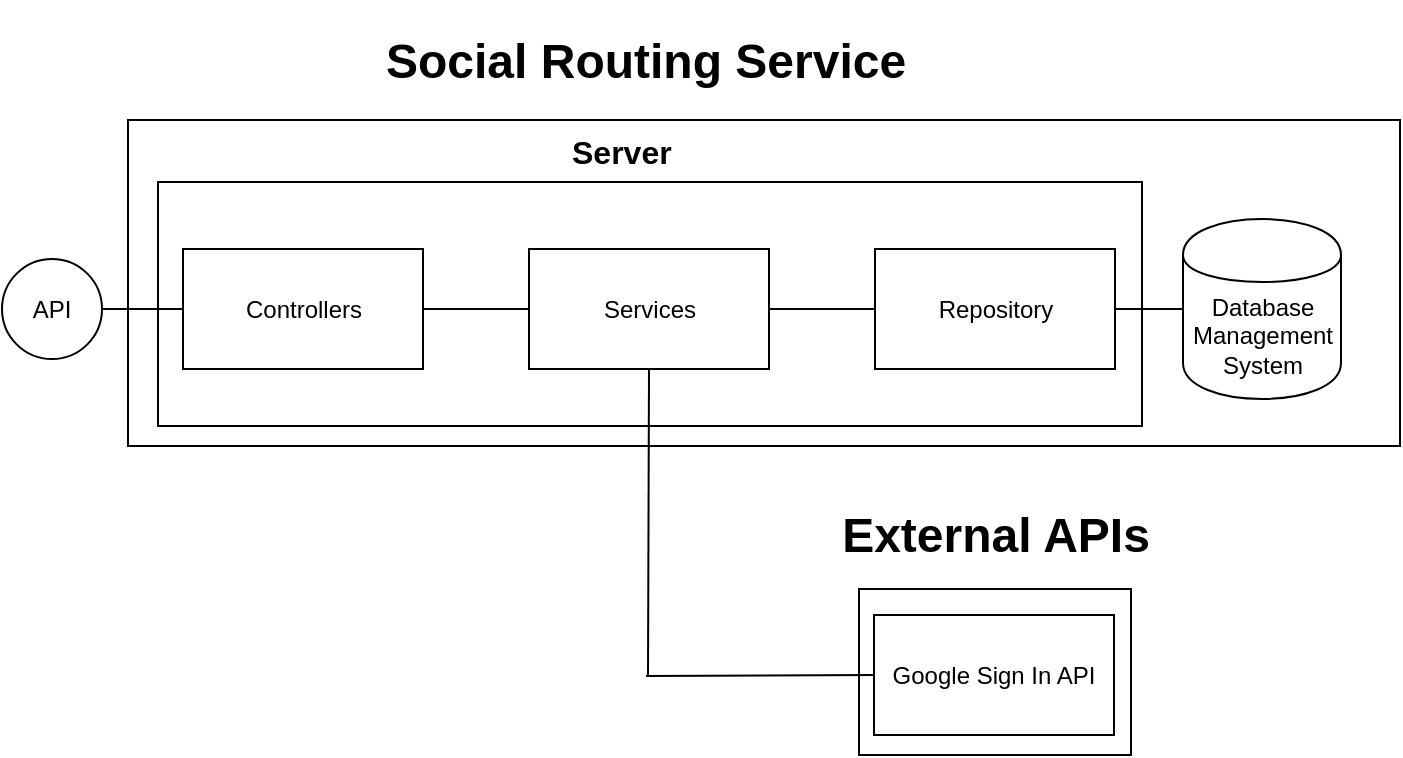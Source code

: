 <mxfile version="10.9.5" type="device"><diagram id="HIA9esFK1r8NSf4Vur0X" name="Page-1"><mxGraphModel dx="834" dy="420" grid="0" gridSize="10" guides="1" tooltips="1" connect="1" arrows="1" fold="1" page="1" pageScale="1" pageWidth="827" pageHeight="1169" math="0" shadow="0"><root><mxCell id="0"/><mxCell id="1" parent="0"/><mxCell id="cTM7Nz8y0_Cw2TAqLi1m-12" value="" style="rounded=0;whiteSpace=wrap;html=1;" parent="1" vertex="1"><mxGeometry x="96" y="280" width="636" height="163" as="geometry"/></mxCell><mxCell id="cTM7Nz8y0_Cw2TAqLi1m-18" value="" style="rounded=0;whiteSpace=wrap;html=1;" parent="1" vertex="1"><mxGeometry x="111" y="311" width="492" height="122" as="geometry"/></mxCell><mxCell id="cTM7Nz8y0_Cw2TAqLi1m-10" value="API" style="ellipse;whiteSpace=wrap;html=1;aspect=fixed;" parent="1" vertex="1"><mxGeometry x="33" y="349.5" width="50" height="50" as="geometry"/></mxCell><mxCell id="cTM7Nz8y0_Cw2TAqLi1m-17" value="" style="endArrow=none;html=1;entryX=1;entryY=0.5;entryDx=0;entryDy=0;exitX=0;exitY=0.5;exitDx=0;exitDy=0;" parent="1" source="cTM7Nz8y0_Cw2TAqLi1m-1" target="cTM7Nz8y0_Cw2TAqLi1m-10" edge="1"><mxGeometry width="50" height="50" relative="1" as="geometry"><mxPoint x="30" y="670" as="sourcePoint"/><mxPoint x="80" y="620" as="targetPoint"/></mxGeometry></mxCell><mxCell id="cTM7Nz8y0_Cw2TAqLi1m-5" value="Database Management System" style="shape=cylinder;whiteSpace=wrap;html=1;boundedLbl=1;backgroundOutline=1;" parent="1" vertex="1"><mxGeometry x="623.5" y="329.5" width="79" height="90" as="geometry"/></mxCell><mxCell id="cTM7Nz8y0_Cw2TAqLi1m-9" value="" style="endArrow=none;html=1;entryX=1;entryY=0.5;entryDx=0;entryDy=0;exitX=0;exitY=0.5;exitDx=0;exitDy=0;" parent="1" source="cTM7Nz8y0_Cw2TAqLi1m-5" target="cTM7Nz8y0_Cw2TAqLi1m-3" edge="1"><mxGeometry width="50" height="50" relative="1" as="geometry"><mxPoint x="579.5" y="464.5" as="sourcePoint"/><mxPoint x="629.5" y="414.5" as="targetPoint"/></mxGeometry></mxCell><mxCell id="cTM7Nz8y0_Cw2TAqLi1m-1" value="Controllers" style="rounded=0;whiteSpace=wrap;html=1;" parent="1" vertex="1"><mxGeometry x="123.5" y="344.5" width="120" height="60" as="geometry"/></mxCell><mxCell id="cTM7Nz8y0_Cw2TAqLi1m-3" value="Repository" style="rounded=0;whiteSpace=wrap;html=1;" parent="1" vertex="1"><mxGeometry x="469.5" y="344.5" width="120" height="60" as="geometry"/></mxCell><mxCell id="cTM7Nz8y0_Cw2TAqLi1m-7" value="" style="endArrow=none;html=1;entryX=0;entryY=0.5;entryDx=0;entryDy=0;exitX=1;exitY=0.5;exitDx=0;exitDy=0;" parent="1" source="cTM7Nz8y0_Cw2TAqLi1m-1" target="cTM7Nz8y0_Cw2TAqLi1m-2" edge="1"><mxGeometry width="50" height="50" relative="1" as="geometry"><mxPoint x="119.5" y="469.5" as="sourcePoint"/><mxPoint x="169.5" y="419.5" as="targetPoint"/></mxGeometry></mxCell><mxCell id="cTM7Nz8y0_Cw2TAqLi1m-8" value="" style="endArrow=none;html=1;entryX=0;entryY=0.5;entryDx=0;entryDy=0;exitX=1;exitY=0.5;exitDx=0;exitDy=0;" parent="1" source="cTM7Nz8y0_Cw2TAqLi1m-2" target="cTM7Nz8y0_Cw2TAqLi1m-3" edge="1"><mxGeometry width="50" height="50" relative="1" as="geometry"><mxPoint x="419.5" y="459.5" as="sourcePoint"/><mxPoint x="469.5" y="409.5" as="targetPoint"/></mxGeometry></mxCell><mxCell id="STLMPGb_ofgTvc9peVZV-5" value="&lt;h1&gt;Social Routing Service&lt;/h1&gt;" style="text;html=1;strokeColor=none;fillColor=none;spacing=5;spacingTop=-20;whiteSpace=wrap;overflow=hidden;rounded=0;" vertex="1" parent="1"><mxGeometry x="220" y="230.5" width="274" height="35" as="geometry"/></mxCell><mxCell id="STLMPGb_ofgTvc9peVZV-6" value="&lt;h1 style=&quot;font-size: 16px;&quot;&gt;Server&lt;/h1&gt;" style="text;html=1;strokeColor=none;fillColor=none;spacing=5;spacingTop=-20;whiteSpace=wrap;overflow=hidden;rounded=0;fontSize=16;" vertex="1" parent="1"><mxGeometry x="312.5" y="285.5" width="89" height="41" as="geometry"/></mxCell><mxCell id="STLMPGb_ofgTvc9peVZV-8" value="" style="group" vertex="1" connectable="0" parent="1"><mxGeometry x="434.5" y="467.5" width="190" height="130" as="geometry"/></mxCell><mxCell id="STLMPGb_ofgTvc9peVZV-4" value="&lt;h1&gt;External APIs&lt;/h1&gt;" style="text;html=1;strokeColor=none;fillColor=none;spacing=5;spacingTop=-20;whiteSpace=wrap;overflow=hidden;rounded=0;align=center;" vertex="1" parent="STLMPGb_ofgTvc9peVZV-8"><mxGeometry width="190" height="42" as="geometry"/></mxCell><mxCell id="STLMPGb_ofgTvc9peVZV-7" value="" style="group" vertex="1" connectable="0" parent="STLMPGb_ofgTvc9peVZV-8"><mxGeometry x="27" y="47" width="136" height="83" as="geometry"/></mxCell><mxCell id="STLMPGb_ofgTvc9peVZV-3" value="" style="rounded=0;whiteSpace=wrap;html=1;" vertex="1" parent="STLMPGb_ofgTvc9peVZV-7"><mxGeometry width="136" height="83" as="geometry"/></mxCell><mxCell id="STLMPGb_ofgTvc9peVZV-1" value="Google Sign In API" style="rounded=0;whiteSpace=wrap;html=1;" vertex="1" parent="STLMPGb_ofgTvc9peVZV-7"><mxGeometry x="7.5" y="13" width="120" height="60" as="geometry"/></mxCell><mxCell id="cTM7Nz8y0_Cw2TAqLi1m-2" value="Services" style="rounded=0;whiteSpace=wrap;html=1;" parent="1" vertex="1"><mxGeometry x="296.5" y="344.5" width="120" height="60" as="geometry"/></mxCell><mxCell id="STLMPGb_ofgTvc9peVZV-9" value="" style="endArrow=none;html=1;fontSize=11;entryX=0.5;entryY=1;entryDx=0;entryDy=0;" edge="1" parent="1" target="cTM7Nz8y0_Cw2TAqLi1m-2"><mxGeometry width="50" height="50" relative="1" as="geometry"><mxPoint x="356" y="558" as="sourcePoint"/><mxPoint x="360" y="501" as="targetPoint"/></mxGeometry></mxCell><mxCell id="STLMPGb_ofgTvc9peVZV-10" value="" style="endArrow=none;html=1;fontSize=11;entryX=0;entryY=0.5;entryDx=0;entryDy=0;jumpStyle=none;" edge="1" parent="1"><mxGeometry width="50" height="50" relative="1" as="geometry"><mxPoint x="355" y="558" as="sourcePoint"/><mxPoint x="469" y="557.535" as="targetPoint"/></mxGeometry></mxCell></root></mxGraphModel></diagram></mxfile>